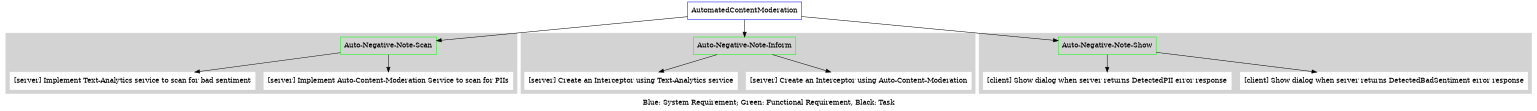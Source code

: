 /*
Automated Content Moderation:
Auto-Negative-Note-Scan:    The server will need to scan the note’s contents to compare 
                            and decide whether it is appropriate enough to store and 
                            display to other users

Auto-Negative-Note-Inform:  The server should inform the client if the content was deemed 
                            inappropriate

Auto-Negative-Note-Show:    The client should inform the user that their note was not uploaded 
                            due to the note’s content containing inappropriate content
*/

digraph
{
    size="10.25, 7.75";
    overlap="compress"
    node [shape = rect, color=blue]; AutomatedContentModeration;  // System Reqs
    node [shape = rect, color=green];                             // Functional Reqs
    "Auto-Negative-Note-Scan" 
    "Auto-Negative-Note-Inform" 
    "Auto-Negative-Note-Show";                              
    node [shape = rect, color=black, nodesep=0.75];               // Tasks
    "AutomatedContentModeration" -> "Auto-Negative-Note-Scan";
    "AutomatedContentModeration" -> "Auto-Negative-Note-Inform";
    "AutomatedContentModeration" -> "Auto-Negative-Note-Show";
    subgraph cluster_0 {
		style=filled;
		color=lightgrey;
		node [style=filled,color=white];
        "Auto-Negative-Note-Scan" -> "[server] Implement Text-Analytics service to scan for bad sentiment"
        "Auto-Negative-Note-Scan" -> "[server] Implement Auto-Content-Moderation Service to scan for PIIs"
	}
    subgraph cluster_1 {
		style=filled;
		color=lightgrey;
		node [style=filled,color=white];
        "Auto-Negative-Note-Inform" -> "[server] Create an Interceptor using Text-Analytics service"
        "Auto-Negative-Note-Inform" -> "[server] Create an Interceptor using Auto-Content-Moderation"
	}
    subgraph cluster_2 {
		style=filled;
		color=lightgrey;
		node [style=filled,color=white];
        "Auto-Negative-Note-Show" -> "[client] Show dialog when server returns DetectedPII error response"
        "Auto-Negative-Note-Show" -> "[client] Show dialog when server returns DetectedBadSentiment error response"
	}
    label="Blue: System Requirement; Green: Functional Requirement, Black: Task";
}
